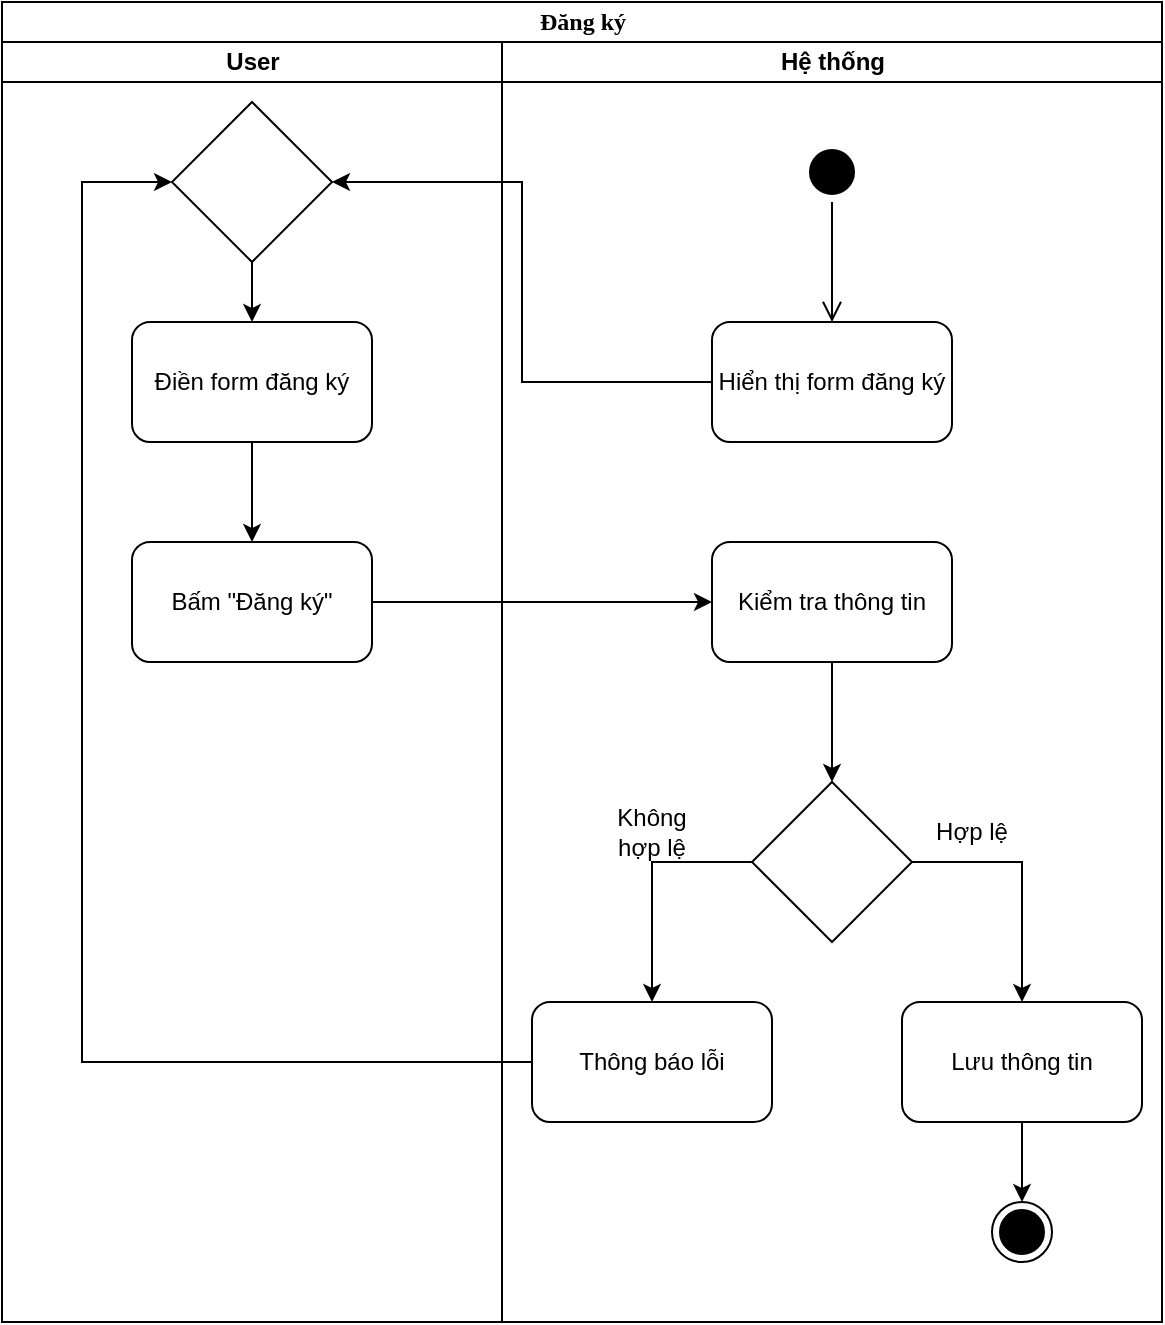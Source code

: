 <mxfile version="20.3.0" type="device"><diagram name="Page-1" id="0783ab3e-0a74-02c8-0abd-f7b4e66b4bec"><mxGraphModel dx="1203" dy="771" grid="1" gridSize="10" guides="1" tooltips="1" connect="1" arrows="1" fold="1" page="1" pageScale="1" pageWidth="850" pageHeight="1100" background="none" math="0" shadow="0"><root><mxCell id="0"/><mxCell id="1" parent="0"/><mxCell id="1c1d494c118603dd-1" value="Đăng ký" style="swimlane;html=1;childLayout=stackLayout;startSize=20;rounded=0;shadow=0;comic=0;labelBackgroundColor=none;strokeWidth=1;fontFamily=Verdana;fontSize=12;align=center;" parent="1" vertex="1"><mxGeometry x="40" y="20" width="580" height="660" as="geometry"/></mxCell><mxCell id="1c1d494c118603dd-2" value="User" style="swimlane;html=1;startSize=20;" parent="1c1d494c118603dd-1" vertex="1"><mxGeometry y="20" width="250" height="640" as="geometry"/></mxCell><mxCell id="hzhCN6MQC7ZzTXBXrz2o-7" style="edgeStyle=orthogonalEdgeStyle;rounded=0;orthogonalLoop=1;jettySize=auto;html=1;entryX=0.5;entryY=0;entryDx=0;entryDy=0;strokeColor=#000000;" edge="1" parent="1c1d494c118603dd-2" source="hzhCN6MQC7ZzTXBXrz2o-4" target="hzhCN6MQC7ZzTXBXrz2o-6"><mxGeometry relative="1" as="geometry"/></mxCell><mxCell id="hzhCN6MQC7ZzTXBXrz2o-4" value="Điền form đăng ký" style="rounded=1;whiteSpace=wrap;html=1;strokeColor=#000000;" vertex="1" parent="1c1d494c118603dd-2"><mxGeometry x="65" y="140" width="120" height="60" as="geometry"/></mxCell><mxCell id="hzhCN6MQC7ZzTXBXrz2o-6" value="Bấm &quot;Đăng ký&quot;" style="rounded=1;whiteSpace=wrap;html=1;strokeColor=#000000;" vertex="1" parent="1c1d494c118603dd-2"><mxGeometry x="65" y="250" width="120" height="60" as="geometry"/></mxCell><mxCell id="hzhCN6MQC7ZzTXBXrz2o-22" style="edgeStyle=orthogonalEdgeStyle;rounded=0;orthogonalLoop=1;jettySize=auto;html=1;entryX=0.5;entryY=0;entryDx=0;entryDy=0;strokeColor=#000000;" edge="1" parent="1c1d494c118603dd-2" source="hzhCN6MQC7ZzTXBXrz2o-21" target="hzhCN6MQC7ZzTXBXrz2o-4"><mxGeometry relative="1" as="geometry"/></mxCell><mxCell id="hzhCN6MQC7ZzTXBXrz2o-21" value="" style="rhombus;whiteSpace=wrap;html=1;strokeColor=#000000;" vertex="1" parent="1c1d494c118603dd-2"><mxGeometry x="85" y="30" width="80" height="80" as="geometry"/></mxCell><mxCell id="1c1d494c118603dd-3" value="Hệ thống" style="swimlane;html=1;startSize=20;" parent="1c1d494c118603dd-1" vertex="1"><mxGeometry x="250" y="20" width="330" height="640" as="geometry"/></mxCell><mxCell id="hzhCN6MQC7ZzTXBXrz2o-1" value="" style="ellipse;html=1;shape=startState;fillColor=#000000;strokeColor=#000000;" vertex="1" parent="1c1d494c118603dd-3"><mxGeometry x="150" y="50" width="30" height="30" as="geometry"/></mxCell><mxCell id="hzhCN6MQC7ZzTXBXrz2o-2" value="" style="edgeStyle=orthogonalEdgeStyle;html=1;verticalAlign=bottom;endArrow=open;endSize=8;strokeColor=#000000;rounded=0;entryX=0.5;entryY=0;entryDx=0;entryDy=0;" edge="1" source="hzhCN6MQC7ZzTXBXrz2o-1" parent="1c1d494c118603dd-3" target="hzhCN6MQC7ZzTXBXrz2o-3"><mxGeometry relative="1" as="geometry"><mxPoint x="165" y="140" as="targetPoint"/></mxGeometry></mxCell><mxCell id="hzhCN6MQC7ZzTXBXrz2o-3" value="Hiển thị form đăng ký" style="rounded=1;whiteSpace=wrap;html=1;strokeColor=#000000;" vertex="1" parent="1c1d494c118603dd-3"><mxGeometry x="105" y="140" width="120" height="60" as="geometry"/></mxCell><mxCell id="hzhCN6MQC7ZzTXBXrz2o-11" style="edgeStyle=orthogonalEdgeStyle;rounded=0;orthogonalLoop=1;jettySize=auto;html=1;entryX=0.5;entryY=0;entryDx=0;entryDy=0;strokeColor=#000000;" edge="1" parent="1c1d494c118603dd-3" source="hzhCN6MQC7ZzTXBXrz2o-8" target="hzhCN6MQC7ZzTXBXrz2o-10"><mxGeometry relative="1" as="geometry"/></mxCell><mxCell id="hzhCN6MQC7ZzTXBXrz2o-8" value="Kiểm tra thông tin" style="rounded=1;whiteSpace=wrap;html=1;strokeColor=#000000;" vertex="1" parent="1c1d494c118603dd-3"><mxGeometry x="105" y="250" width="120" height="60" as="geometry"/></mxCell><mxCell id="hzhCN6MQC7ZzTXBXrz2o-13" style="edgeStyle=orthogonalEdgeStyle;rounded=0;orthogonalLoop=1;jettySize=auto;html=1;strokeColor=#000000;" edge="1" parent="1c1d494c118603dd-3" source="hzhCN6MQC7ZzTXBXrz2o-10" target="hzhCN6MQC7ZzTXBXrz2o-12"><mxGeometry relative="1" as="geometry"><Array as="points"><mxPoint x="75" y="410"/></Array></mxGeometry></mxCell><mxCell id="hzhCN6MQC7ZzTXBXrz2o-17" style="edgeStyle=orthogonalEdgeStyle;rounded=0;orthogonalLoop=1;jettySize=auto;html=1;strokeColor=#000000;" edge="1" parent="1c1d494c118603dd-3" source="hzhCN6MQC7ZzTXBXrz2o-10" target="hzhCN6MQC7ZzTXBXrz2o-16"><mxGeometry relative="1" as="geometry"><Array as="points"><mxPoint x="260" y="410"/></Array></mxGeometry></mxCell><mxCell id="hzhCN6MQC7ZzTXBXrz2o-10" value="" style="rhombus;whiteSpace=wrap;html=1;strokeColor=#000000;" vertex="1" parent="1c1d494c118603dd-3"><mxGeometry x="125" y="370" width="80" height="80" as="geometry"/></mxCell><mxCell id="hzhCN6MQC7ZzTXBXrz2o-12" value="Thông báo lỗi" style="rounded=1;whiteSpace=wrap;html=1;strokeColor=#000000;" vertex="1" parent="1c1d494c118603dd-3"><mxGeometry x="15" y="480" width="120" height="60" as="geometry"/></mxCell><mxCell id="hzhCN6MQC7ZzTXBXrz2o-14" value="Không hợp lệ" style="text;html=1;strokeColor=none;fillColor=none;align=center;verticalAlign=middle;whiteSpace=wrap;rounded=0;" vertex="1" parent="1c1d494c118603dd-3"><mxGeometry x="45" y="380" width="60" height="30" as="geometry"/></mxCell><mxCell id="hzhCN6MQC7ZzTXBXrz2o-20" style="edgeStyle=orthogonalEdgeStyle;rounded=0;orthogonalLoop=1;jettySize=auto;html=1;entryX=0.5;entryY=0;entryDx=0;entryDy=0;strokeColor=#000000;" edge="1" parent="1c1d494c118603dd-3" source="hzhCN6MQC7ZzTXBXrz2o-16" target="hzhCN6MQC7ZzTXBXrz2o-19"><mxGeometry relative="1" as="geometry"/></mxCell><mxCell id="hzhCN6MQC7ZzTXBXrz2o-16" value="Lưu thông tin" style="rounded=1;whiteSpace=wrap;html=1;strokeColor=#000000;" vertex="1" parent="1c1d494c118603dd-3"><mxGeometry x="200" y="480" width="120" height="60" as="geometry"/></mxCell><mxCell id="hzhCN6MQC7ZzTXBXrz2o-18" value="Hợp lệ" style="text;html=1;strokeColor=none;fillColor=none;align=center;verticalAlign=middle;whiteSpace=wrap;rounded=0;" vertex="1" parent="1c1d494c118603dd-3"><mxGeometry x="205" y="380" width="60" height="30" as="geometry"/></mxCell><mxCell id="hzhCN6MQC7ZzTXBXrz2o-19" value="" style="ellipse;html=1;shape=endState;fillColor=#000000;strokeColor=default;" vertex="1" parent="1c1d494c118603dd-3"><mxGeometry x="245" y="580" width="30" height="30" as="geometry"/></mxCell><mxCell id="hzhCN6MQC7ZzTXBXrz2o-5" style="edgeStyle=orthogonalEdgeStyle;rounded=0;orthogonalLoop=1;jettySize=auto;html=1;entryX=1;entryY=0.5;entryDx=0;entryDy=0;strokeColor=#000000;" edge="1" parent="1c1d494c118603dd-1" source="hzhCN6MQC7ZzTXBXrz2o-3" target="hzhCN6MQC7ZzTXBXrz2o-21"><mxGeometry relative="1" as="geometry"/></mxCell><mxCell id="hzhCN6MQC7ZzTXBXrz2o-9" style="edgeStyle=orthogonalEdgeStyle;rounded=0;orthogonalLoop=1;jettySize=auto;html=1;entryX=0;entryY=0.5;entryDx=0;entryDy=0;strokeColor=#000000;" edge="1" parent="1c1d494c118603dd-1" source="hzhCN6MQC7ZzTXBXrz2o-6" target="hzhCN6MQC7ZzTXBXrz2o-8"><mxGeometry relative="1" as="geometry"/></mxCell><mxCell id="hzhCN6MQC7ZzTXBXrz2o-15" style="edgeStyle=orthogonalEdgeStyle;rounded=0;orthogonalLoop=1;jettySize=auto;html=1;entryX=0;entryY=0.5;entryDx=0;entryDy=0;strokeColor=#000000;" edge="1" parent="1c1d494c118603dd-1" source="hzhCN6MQC7ZzTXBXrz2o-12" target="hzhCN6MQC7ZzTXBXrz2o-21"><mxGeometry relative="1" as="geometry"><Array as="points"><mxPoint x="40" y="530"/><mxPoint x="40" y="90"/></Array></mxGeometry></mxCell></root></mxGraphModel></diagram></mxfile>